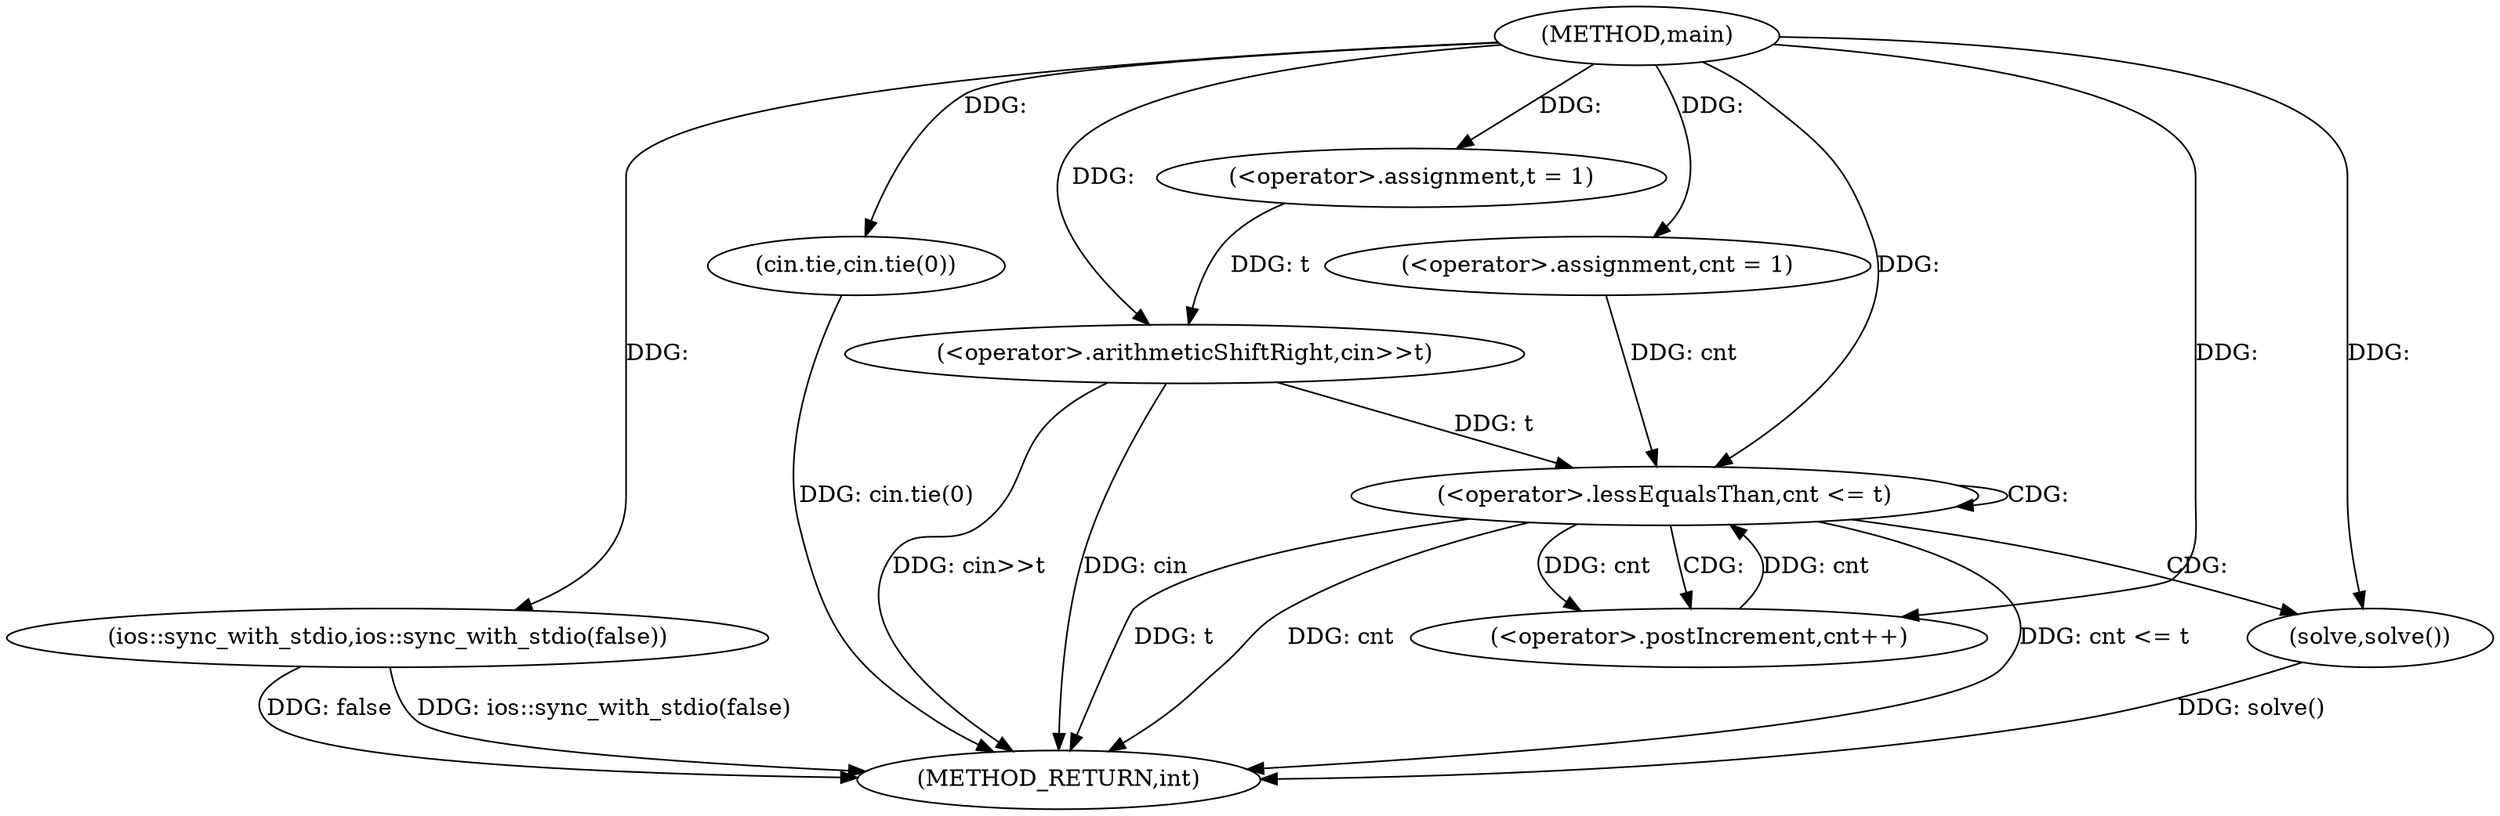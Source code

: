 digraph "main" {  
"1000356" [label = "(METHOD,main)" ]
"1000381" [label = "(METHOD_RETURN,int)" ]
"1000358" [label = "(ios::sync_with_stdio,ios::sync_with_stdio(false))" ]
"1000360" [label = "(cin.tie,cin.tie(0))" ]
"1000363" [label = "(<operator>.assignment,t = 1)" ]
"1000366" [label = "(<operator>.arithmeticShiftRight,cin>>t)" ]
"1000370" [label = "(<operator>.assignment,cnt = 1)" ]
"1000374" [label = "(<operator>.lessEqualsThan,cnt <= t)" ]
"1000378" [label = "(solve,solve())" ]
"1000379" [label = "(<operator>.postIncrement,cnt++)" ]
  "1000358" -> "1000381"  [ label = "DDG: ios::sync_with_stdio(false)"] 
  "1000360" -> "1000381"  [ label = "DDG: cin.tie(0)"] 
  "1000366" -> "1000381"  [ label = "DDG: cin>>t"] 
  "1000374" -> "1000381"  [ label = "DDG: cnt"] 
  "1000374" -> "1000381"  [ label = "DDG: t"] 
  "1000374" -> "1000381"  [ label = "DDG: cnt <= t"] 
  "1000378" -> "1000381"  [ label = "DDG: solve()"] 
  "1000358" -> "1000381"  [ label = "DDG: false"] 
  "1000366" -> "1000381"  [ label = "DDG: cin"] 
  "1000356" -> "1000363"  [ label = "DDG: "] 
  "1000356" -> "1000370"  [ label = "DDG: "] 
  "1000356" -> "1000358"  [ label = "DDG: "] 
  "1000356" -> "1000360"  [ label = "DDG: "] 
  "1000356" -> "1000366"  [ label = "DDG: "] 
  "1000363" -> "1000366"  [ label = "DDG: t"] 
  "1000370" -> "1000374"  [ label = "DDG: cnt"] 
  "1000379" -> "1000374"  [ label = "DDG: cnt"] 
  "1000356" -> "1000374"  [ label = "DDG: "] 
  "1000366" -> "1000374"  [ label = "DDG: t"] 
  "1000356" -> "1000378"  [ label = "DDG: "] 
  "1000374" -> "1000379"  [ label = "DDG: cnt"] 
  "1000356" -> "1000379"  [ label = "DDG: "] 
  "1000374" -> "1000379"  [ label = "CDG: "] 
  "1000374" -> "1000374"  [ label = "CDG: "] 
  "1000374" -> "1000378"  [ label = "CDG: "] 
}
